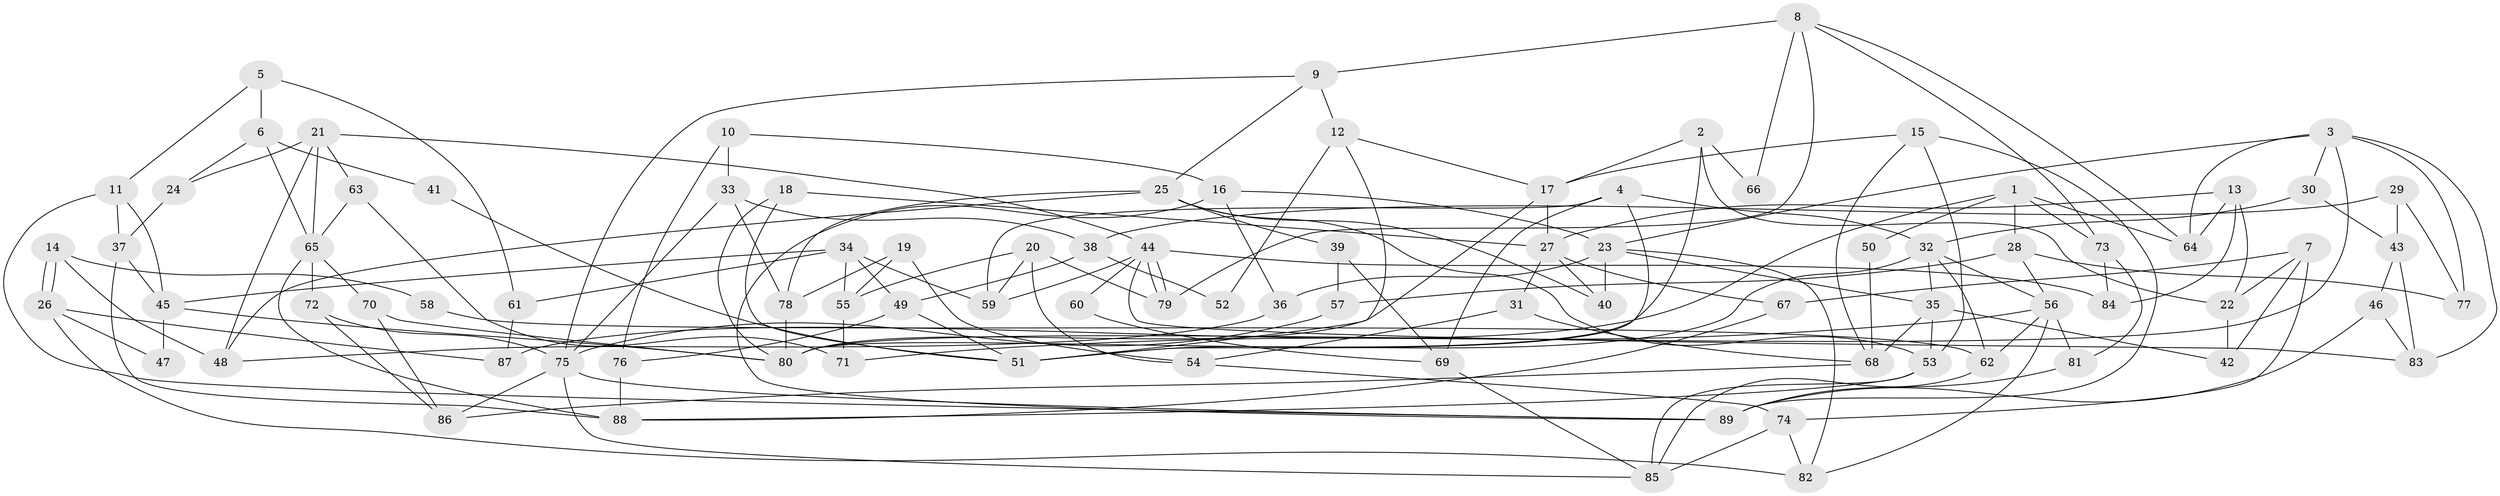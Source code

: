 // Generated by graph-tools (version 1.1) at 2025/36/03/09/25 02:36:23]
// undirected, 89 vertices, 178 edges
graph export_dot {
graph [start="1"]
  node [color=gray90,style=filled];
  1;
  2;
  3;
  4;
  5;
  6;
  7;
  8;
  9;
  10;
  11;
  12;
  13;
  14;
  15;
  16;
  17;
  18;
  19;
  20;
  21;
  22;
  23;
  24;
  25;
  26;
  27;
  28;
  29;
  30;
  31;
  32;
  33;
  34;
  35;
  36;
  37;
  38;
  39;
  40;
  41;
  42;
  43;
  44;
  45;
  46;
  47;
  48;
  49;
  50;
  51;
  52;
  53;
  54;
  55;
  56;
  57;
  58;
  59;
  60;
  61;
  62;
  63;
  64;
  65;
  66;
  67;
  68;
  69;
  70;
  71;
  72;
  73;
  74;
  75;
  76;
  77;
  78;
  79;
  80;
  81;
  82;
  83;
  84;
  85;
  86;
  87;
  88;
  89;
  1 -- 73;
  1 -- 64;
  1 -- 28;
  1 -- 50;
  1 -- 87;
  2 -- 17;
  2 -- 80;
  2 -- 22;
  2 -- 66;
  3 -- 23;
  3 -- 64;
  3 -- 30;
  3 -- 77;
  3 -- 80;
  3 -- 83;
  4 -- 51;
  4 -- 69;
  4 -- 32;
  4 -- 59;
  5 -- 11;
  5 -- 61;
  5 -- 6;
  6 -- 65;
  6 -- 24;
  6 -- 41;
  7 -- 67;
  7 -- 74;
  7 -- 22;
  7 -- 42;
  8 -- 9;
  8 -- 73;
  8 -- 64;
  8 -- 66;
  8 -- 79;
  9 -- 75;
  9 -- 25;
  9 -- 12;
  10 -- 16;
  10 -- 33;
  10 -- 76;
  11 -- 45;
  11 -- 89;
  11 -- 37;
  12 -- 17;
  12 -- 51;
  12 -- 52;
  13 -- 22;
  13 -- 27;
  13 -- 64;
  13 -- 84;
  14 -- 26;
  14 -- 26;
  14 -- 48;
  14 -- 58;
  15 -- 17;
  15 -- 53;
  15 -- 68;
  15 -- 89;
  16 -- 36;
  16 -- 23;
  16 -- 89;
  17 -- 27;
  17 -- 80;
  18 -- 27;
  18 -- 51;
  18 -- 80;
  19 -- 55;
  19 -- 78;
  19 -- 54;
  20 -- 59;
  20 -- 79;
  20 -- 54;
  20 -- 55;
  21 -- 44;
  21 -- 24;
  21 -- 48;
  21 -- 63;
  21 -- 65;
  22 -- 42;
  23 -- 82;
  23 -- 35;
  23 -- 36;
  23 -- 40;
  24 -- 37;
  25 -- 78;
  25 -- 53;
  25 -- 39;
  25 -- 40;
  25 -- 48;
  26 -- 82;
  26 -- 47;
  26 -- 87;
  27 -- 31;
  27 -- 40;
  27 -- 67;
  28 -- 56;
  28 -- 57;
  28 -- 77;
  29 -- 77;
  29 -- 43;
  29 -- 38;
  30 -- 32;
  30 -- 43;
  31 -- 54;
  31 -- 68;
  32 -- 56;
  32 -- 35;
  32 -- 51;
  32 -- 62;
  33 -- 38;
  33 -- 75;
  33 -- 78;
  34 -- 59;
  34 -- 49;
  34 -- 45;
  34 -- 55;
  34 -- 61;
  35 -- 42;
  35 -- 53;
  35 -- 68;
  36 -- 48;
  37 -- 45;
  37 -- 88;
  38 -- 49;
  38 -- 52;
  39 -- 57;
  39 -- 69;
  41 -- 51;
  43 -- 83;
  43 -- 46;
  44 -- 83;
  44 -- 79;
  44 -- 79;
  44 -- 59;
  44 -- 60;
  44 -- 84;
  45 -- 80;
  45 -- 47;
  46 -- 89;
  46 -- 83;
  49 -- 76;
  49 -- 51;
  50 -- 68;
  53 -- 88;
  53 -- 85;
  54 -- 74;
  55 -- 71;
  56 -- 71;
  56 -- 62;
  56 -- 81;
  56 -- 82;
  57 -- 75;
  58 -- 62;
  60 -- 69;
  61 -- 87;
  62 -- 85;
  63 -- 65;
  63 -- 71;
  65 -- 70;
  65 -- 72;
  65 -- 88;
  67 -- 88;
  68 -- 86;
  69 -- 85;
  70 -- 80;
  70 -- 86;
  72 -- 86;
  72 -- 75;
  73 -- 84;
  73 -- 81;
  74 -- 85;
  74 -- 82;
  75 -- 89;
  75 -- 85;
  75 -- 86;
  76 -- 88;
  78 -- 80;
  81 -- 89;
}

